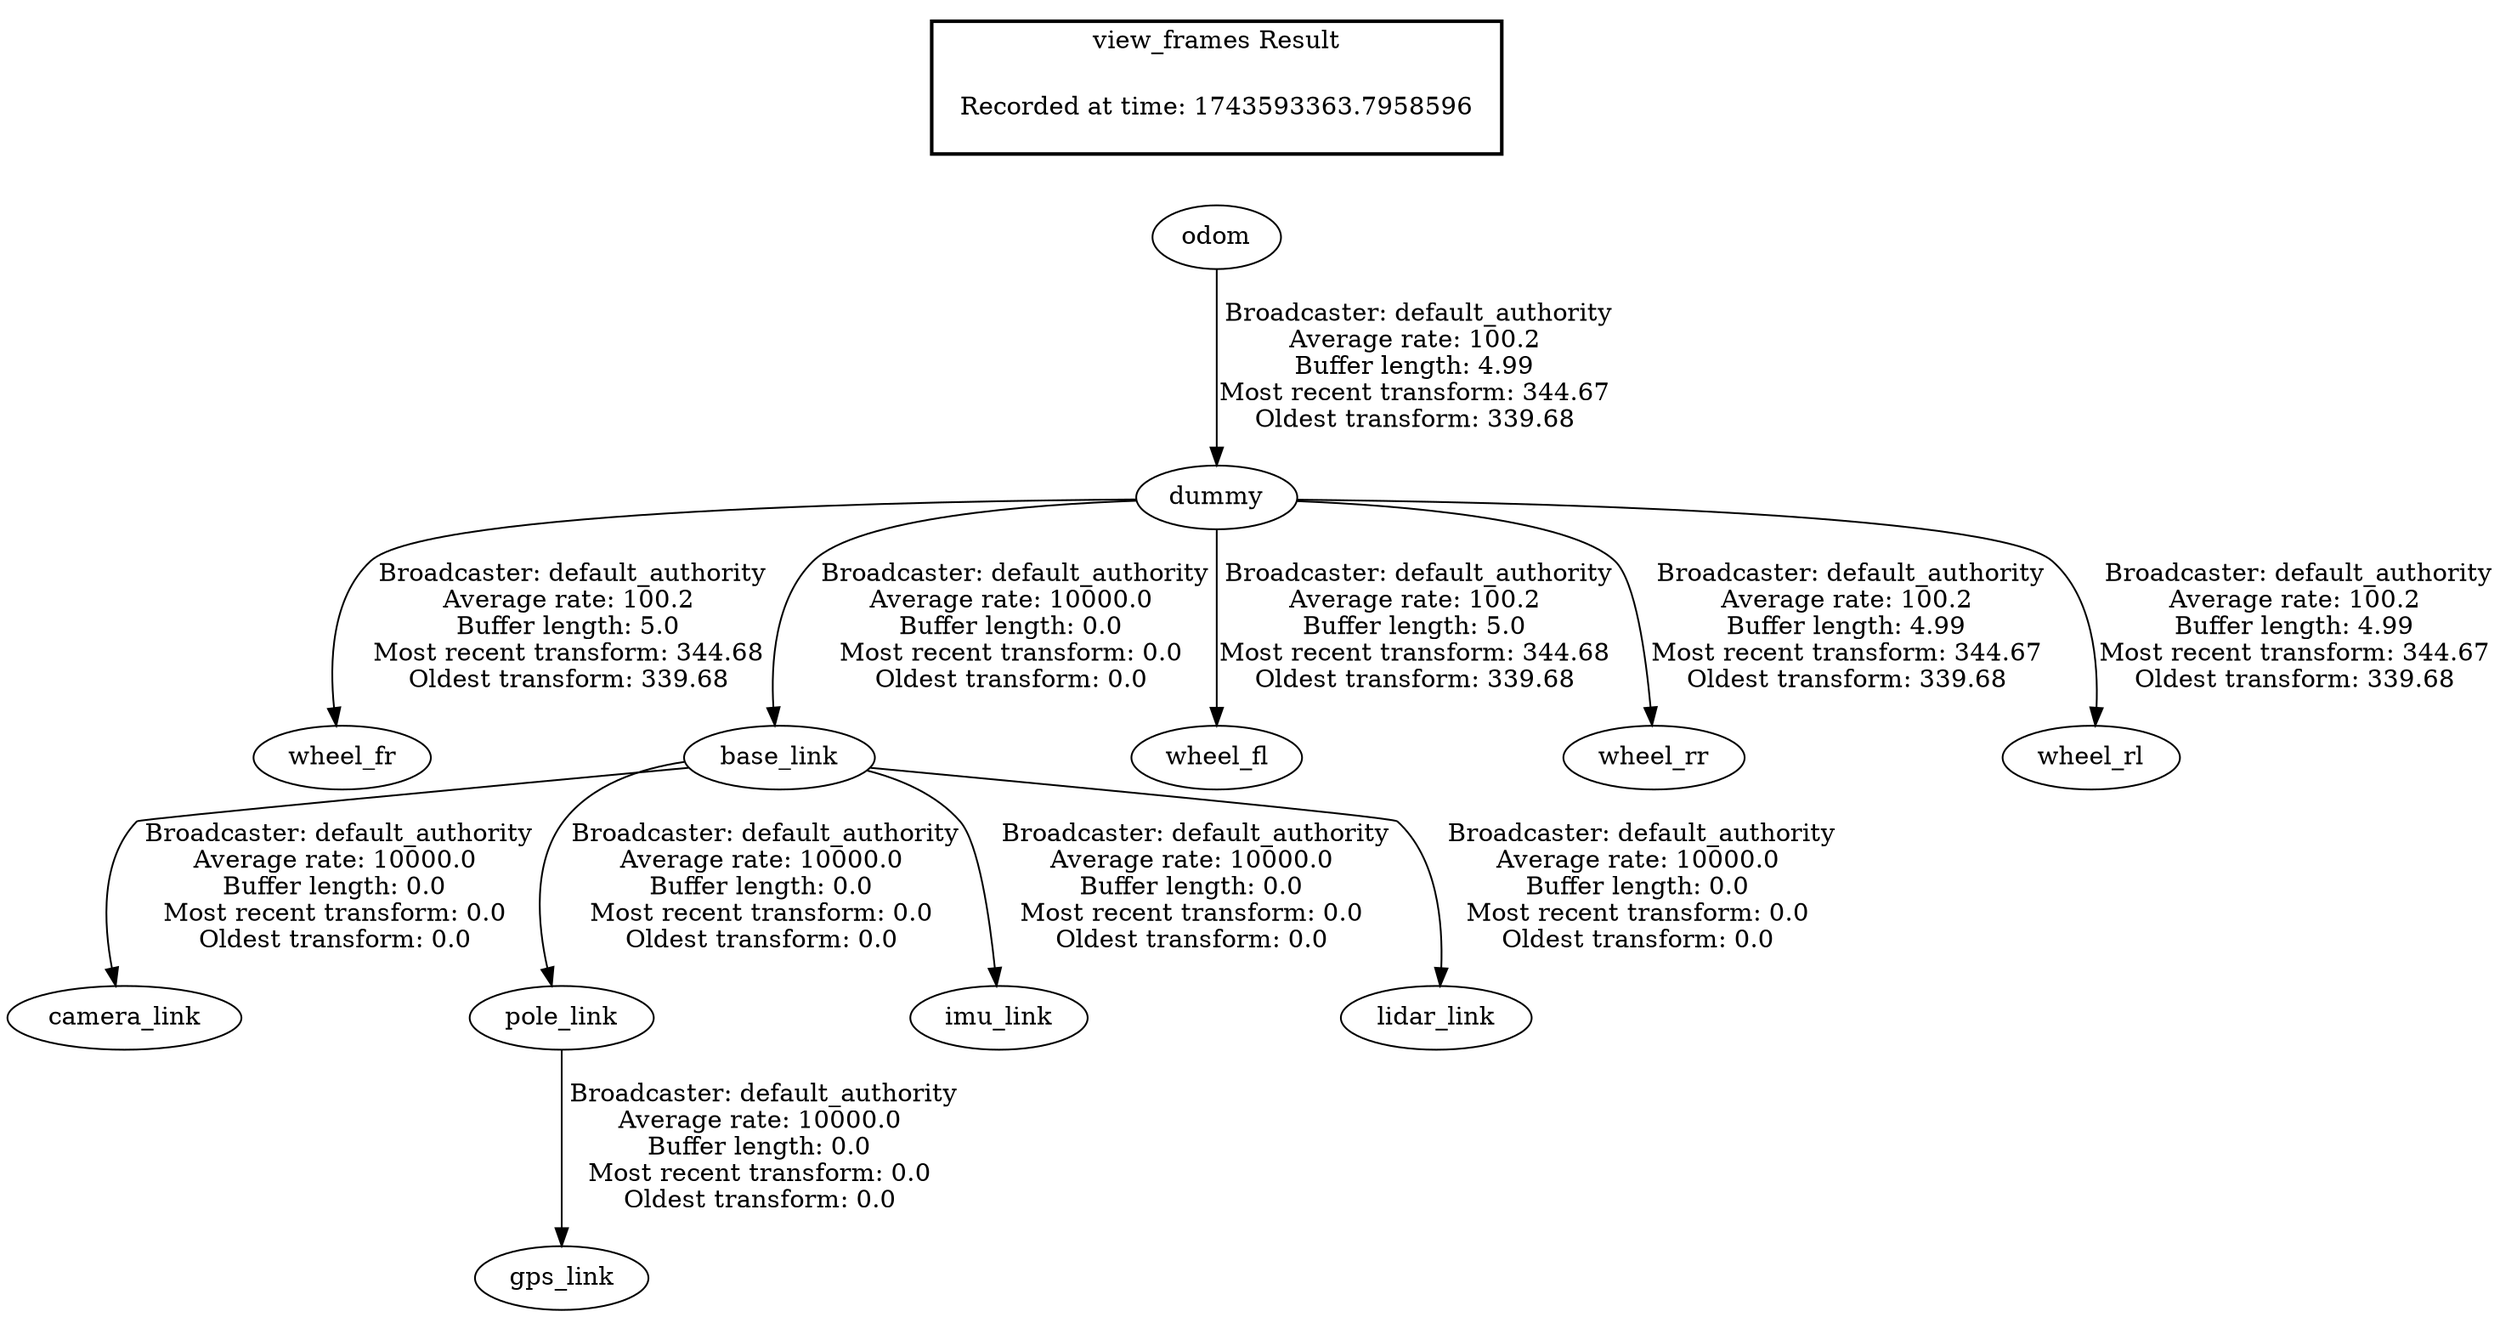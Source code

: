 digraph G {
"dummy" -> "wheel_fr"[label=" Broadcaster: default_authority\nAverage rate: 100.2\nBuffer length: 5.0\nMost recent transform: 344.68\nOldest transform: 339.68\n"];
"odom" -> "dummy"[label=" Broadcaster: default_authority\nAverage rate: 100.2\nBuffer length: 4.99\nMost recent transform: 344.67\nOldest transform: 339.68\n"];
"base_link" -> "camera_link"[label=" Broadcaster: default_authority\nAverage rate: 10000.0\nBuffer length: 0.0\nMost recent transform: 0.0\nOldest transform: 0.0\n"];
"dummy" -> "base_link"[label=" Broadcaster: default_authority\nAverage rate: 10000.0\nBuffer length: 0.0\nMost recent transform: 0.0\nOldest transform: 0.0\n"];
"pole_link" -> "gps_link"[label=" Broadcaster: default_authority\nAverage rate: 10000.0\nBuffer length: 0.0\nMost recent transform: 0.0\nOldest transform: 0.0\n"];
"base_link" -> "pole_link"[label=" Broadcaster: default_authority\nAverage rate: 10000.0\nBuffer length: 0.0\nMost recent transform: 0.0\nOldest transform: 0.0\n"];
"base_link" -> "imu_link"[label=" Broadcaster: default_authority\nAverage rate: 10000.0\nBuffer length: 0.0\nMost recent transform: 0.0\nOldest transform: 0.0\n"];
"base_link" -> "lidar_link"[label=" Broadcaster: default_authority\nAverage rate: 10000.0\nBuffer length: 0.0\nMost recent transform: 0.0\nOldest transform: 0.0\n"];
"dummy" -> "wheel_fl"[label=" Broadcaster: default_authority\nAverage rate: 100.2\nBuffer length: 5.0\nMost recent transform: 344.68\nOldest transform: 339.68\n"];
"dummy" -> "wheel_rr"[label=" Broadcaster: default_authority\nAverage rate: 100.2\nBuffer length: 4.99\nMost recent transform: 344.67\nOldest transform: 339.68\n"];
"dummy" -> "wheel_rl"[label=" Broadcaster: default_authority\nAverage rate: 100.2\nBuffer length: 4.99\nMost recent transform: 344.67\nOldest transform: 339.68\n"];
edge [style=invis];
 subgraph cluster_legend { style=bold; color=black; label ="view_frames Result";
"Recorded at time: 1743593363.7958596"[ shape=plaintext ] ;
}->"odom";
}